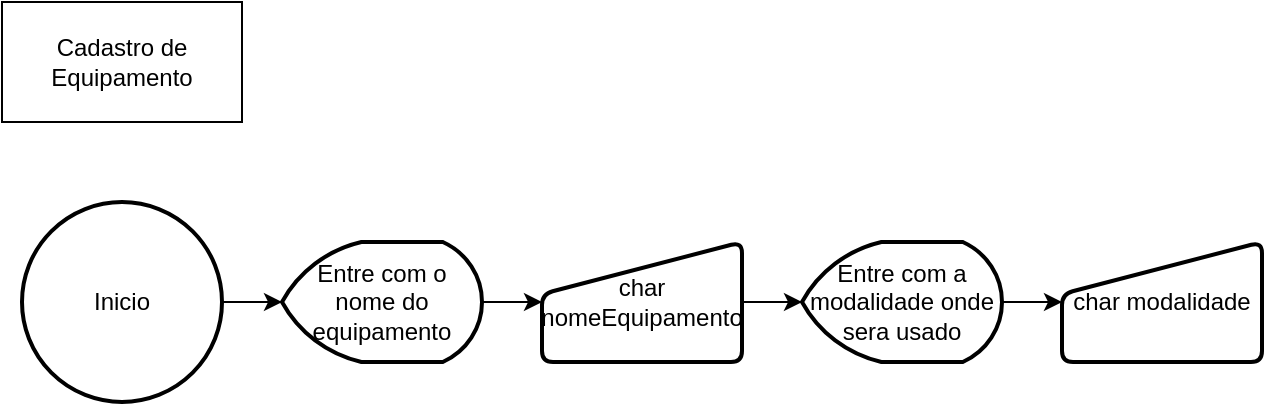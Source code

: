 <mxfile version="15.4.1" type="device"><diagram id="o8w9Xkjrn_SzMkRxjfc6" name="Page-1"><mxGraphModel dx="1108" dy="450" grid="1" gridSize="10" guides="1" tooltips="1" connect="1" arrows="1" fold="1" page="1" pageScale="1" pageWidth="827" pageHeight="1169" math="0" shadow="0"><root><mxCell id="0"/><mxCell id="1" parent="0"/><mxCell id="bHw9YzPqLs-GmxjlpEdl-1" value="Cadastro de Equipamento" style="rounded=0;whiteSpace=wrap;html=1;" vertex="1" parent="1"><mxGeometry x="30" y="30" width="120" height="60" as="geometry"/></mxCell><mxCell id="bHw9YzPqLs-GmxjlpEdl-3" style="edgeStyle=orthogonalEdgeStyle;rounded=0;orthogonalLoop=1;jettySize=auto;html=1;exitX=1;exitY=0.5;exitDx=0;exitDy=0;exitPerimeter=0;" edge="1" parent="1" source="bHw9YzPqLs-GmxjlpEdl-2" target="bHw9YzPqLs-GmxjlpEdl-4"><mxGeometry relative="1" as="geometry"><mxPoint x="180" y="180" as="targetPoint"/></mxGeometry></mxCell><mxCell id="bHw9YzPqLs-GmxjlpEdl-2" value="Inicio" style="strokeWidth=2;html=1;shape=mxgraph.flowchart.start_2;whiteSpace=wrap;" vertex="1" parent="1"><mxGeometry x="40" y="130" width="100" height="100" as="geometry"/></mxCell><mxCell id="bHw9YzPqLs-GmxjlpEdl-5" style="edgeStyle=orthogonalEdgeStyle;rounded=0;orthogonalLoop=1;jettySize=auto;html=1;exitX=1;exitY=0.5;exitDx=0;exitDy=0;exitPerimeter=0;" edge="1" parent="1" source="bHw9YzPqLs-GmxjlpEdl-4" target="bHw9YzPqLs-GmxjlpEdl-6"><mxGeometry relative="1" as="geometry"><mxPoint x="300" y="180" as="targetPoint"/></mxGeometry></mxCell><mxCell id="bHw9YzPqLs-GmxjlpEdl-4" value="Entre com o nome do equipamento" style="strokeWidth=2;html=1;shape=mxgraph.flowchart.display;whiteSpace=wrap;" vertex="1" parent="1"><mxGeometry x="170" y="150" width="100" height="60" as="geometry"/></mxCell><mxCell id="bHw9YzPqLs-GmxjlpEdl-7" style="edgeStyle=orthogonalEdgeStyle;rounded=0;orthogonalLoop=1;jettySize=auto;html=1;exitX=1;exitY=0.5;exitDx=0;exitDy=0;" edge="1" parent="1" source="bHw9YzPqLs-GmxjlpEdl-6" target="bHw9YzPqLs-GmxjlpEdl-8"><mxGeometry relative="1" as="geometry"><mxPoint x="440" y="180" as="targetPoint"/></mxGeometry></mxCell><mxCell id="bHw9YzPqLs-GmxjlpEdl-6" value="char nomeEquipamento" style="html=1;strokeWidth=2;shape=manualInput;whiteSpace=wrap;rounded=1;size=26;arcSize=11;" vertex="1" parent="1"><mxGeometry x="300" y="150" width="100" height="60" as="geometry"/></mxCell><mxCell id="bHw9YzPqLs-GmxjlpEdl-9" style="edgeStyle=orthogonalEdgeStyle;rounded=0;orthogonalLoop=1;jettySize=auto;html=1;exitX=1;exitY=0.5;exitDx=0;exitDy=0;exitPerimeter=0;" edge="1" parent="1" source="bHw9YzPqLs-GmxjlpEdl-8" target="bHw9YzPqLs-GmxjlpEdl-10"><mxGeometry relative="1" as="geometry"><mxPoint x="560" y="180" as="targetPoint"/></mxGeometry></mxCell><mxCell id="bHw9YzPqLs-GmxjlpEdl-8" value="Entre com a modalidade onde sera usado" style="strokeWidth=2;html=1;shape=mxgraph.flowchart.display;whiteSpace=wrap;" vertex="1" parent="1"><mxGeometry x="430" y="150" width="100" height="60" as="geometry"/></mxCell><mxCell id="bHw9YzPqLs-GmxjlpEdl-10" value="char modalidade" style="html=1;strokeWidth=2;shape=manualInput;whiteSpace=wrap;rounded=1;size=26;arcSize=11;" vertex="1" parent="1"><mxGeometry x="560" y="150" width="100" height="60" as="geometry"/></mxCell></root></mxGraphModel></diagram></mxfile>